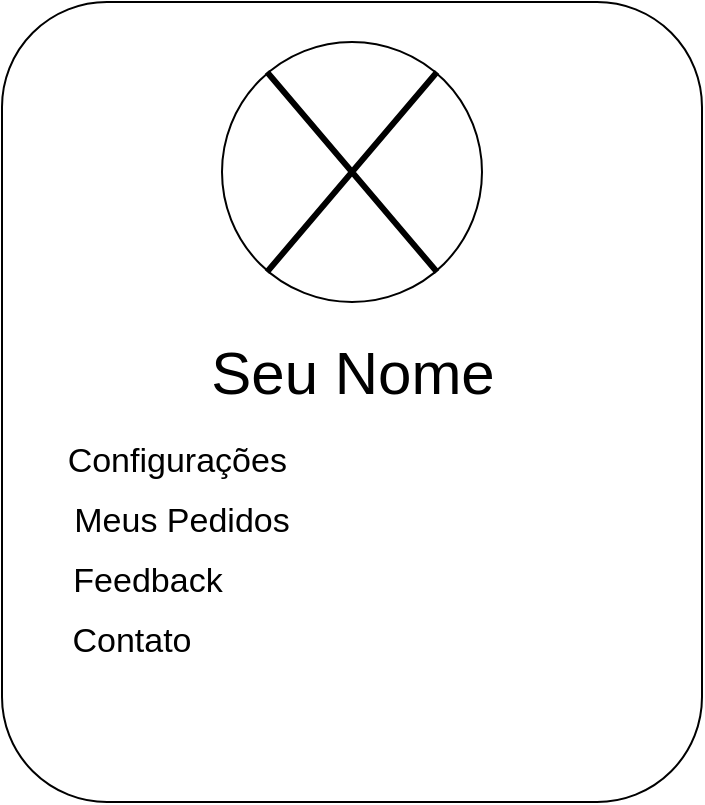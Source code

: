 <mxfile version="24.7.6">
  <diagram name="Página-1" id="orvOSKXcJAp2FpDE_vBc">
    <mxGraphModel dx="794" dy="454" grid="1" gridSize="10" guides="1" tooltips="1" connect="1" arrows="1" fold="1" page="1" pageScale="1" pageWidth="827" pageHeight="1169" math="0" shadow="0">
      <root>
        <mxCell id="0" />
        <mxCell id="1" parent="0" />
        <mxCell id="3D6g0djBrwMSLBs7K4ZN-1" value="" style="rounded=1;whiteSpace=wrap;html=1;" vertex="1" parent="1">
          <mxGeometry x="220" y="180" width="350" height="400" as="geometry" />
        </mxCell>
        <mxCell id="3D6g0djBrwMSLBs7K4ZN-2" value="" style="ellipse;whiteSpace=wrap;html=1;aspect=fixed;" vertex="1" parent="1">
          <mxGeometry x="330" y="200" width="130" height="130" as="geometry" />
        </mxCell>
        <mxCell id="3D6g0djBrwMSLBs7K4ZN-3" value="" style="shape=umlDestroy;whiteSpace=wrap;html=1;strokeWidth=3;targetShapes=umlLifeline;" vertex="1" parent="1">
          <mxGeometry x="352.5" y="215" width="85" height="100" as="geometry" />
        </mxCell>
        <mxCell id="3D6g0djBrwMSLBs7K4ZN-4" value="Configurações&amp;nbsp;" style="text;html=1;align=center;verticalAlign=middle;whiteSpace=wrap;rounded=0;perimeterSpacing=16;fontSize=17;" vertex="1" parent="1">
          <mxGeometry x="250" y="390" width="120" height="40" as="geometry" />
        </mxCell>
        <mxCell id="3D6g0djBrwMSLBs7K4ZN-5" value="Seu Nome" style="text;html=1;align=center;verticalAlign=middle;whiteSpace=wrap;rounded=0;fontSize=30;" vertex="1" parent="1">
          <mxGeometry x="307.5" y="350" width="175" height="30" as="geometry" />
        </mxCell>
        <mxCell id="3D6g0djBrwMSLBs7K4ZN-7" value="Meus Pedidos" style="text;html=1;align=center;verticalAlign=middle;whiteSpace=wrap;rounded=0;perimeterSpacing=16;fontSize=17;" vertex="1" parent="1">
          <mxGeometry x="250" y="420" width="120" height="40" as="geometry" />
        </mxCell>
        <mxCell id="3D6g0djBrwMSLBs7K4ZN-8" value="Feedback" style="text;html=1;align=center;verticalAlign=middle;whiteSpace=wrap;rounded=0;perimeterSpacing=16;fontSize=17;" vertex="1" parent="1">
          <mxGeometry x="232.5" y="450" width="120" height="40" as="geometry" />
        </mxCell>
        <mxCell id="3D6g0djBrwMSLBs7K4ZN-9" value="Contato" style="text;html=1;align=center;verticalAlign=middle;whiteSpace=wrap;rounded=0;perimeterSpacing=16;fontSize=17;" vertex="1" parent="1">
          <mxGeometry x="220" y="480" width="130" height="40" as="geometry" />
        </mxCell>
      </root>
    </mxGraphModel>
  </diagram>
</mxfile>
